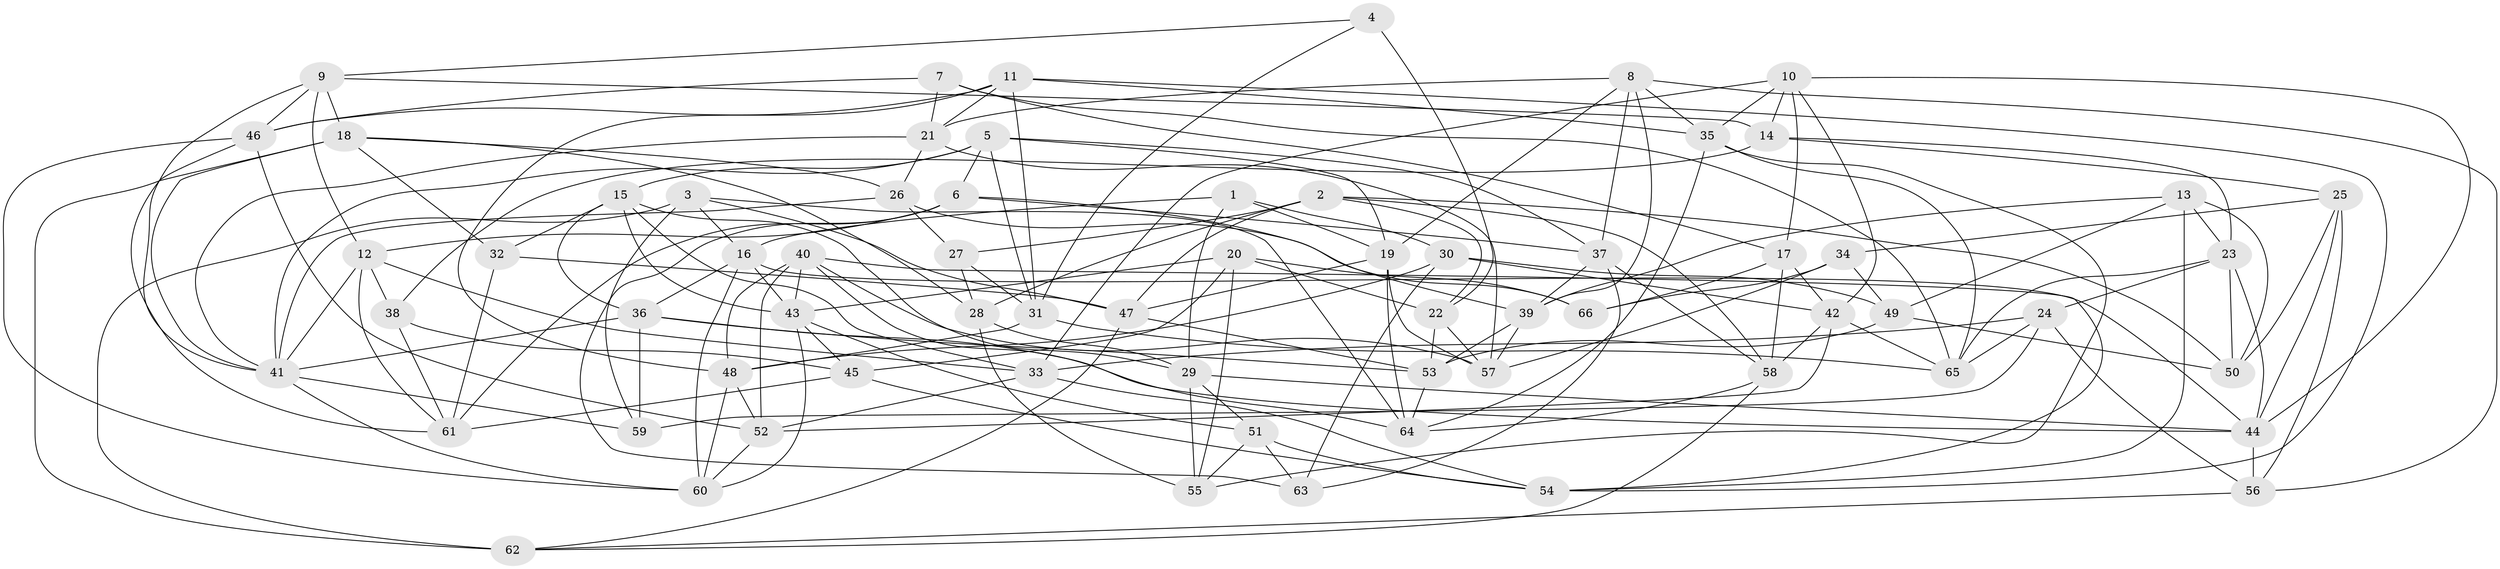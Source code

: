 // original degree distribution, {4: 1.0}
// Generated by graph-tools (version 1.1) at 2025/03/03/09/25 03:03:04]
// undirected, 66 vertices, 181 edges
graph export_dot {
graph [start="1"]
  node [color=gray90,style=filled];
  1;
  2;
  3;
  4;
  5;
  6;
  7;
  8;
  9;
  10;
  11;
  12;
  13;
  14;
  15;
  16;
  17;
  18;
  19;
  20;
  21;
  22;
  23;
  24;
  25;
  26;
  27;
  28;
  29;
  30;
  31;
  32;
  33;
  34;
  35;
  36;
  37;
  38;
  39;
  40;
  41;
  42;
  43;
  44;
  45;
  46;
  47;
  48;
  49;
  50;
  51;
  52;
  53;
  54;
  55;
  56;
  57;
  58;
  59;
  60;
  61;
  62;
  63;
  64;
  65;
  66;
  1 -- 16 [weight=1.0];
  1 -- 19 [weight=1.0];
  1 -- 29 [weight=1.0];
  1 -- 30 [weight=1.0];
  2 -- 22 [weight=1.0];
  2 -- 27 [weight=1.0];
  2 -- 28 [weight=1.0];
  2 -- 47 [weight=1.0];
  2 -- 50 [weight=1.0];
  2 -- 58 [weight=1.0];
  3 -- 16 [weight=1.0];
  3 -- 47 [weight=1.0];
  3 -- 59 [weight=1.0];
  3 -- 62 [weight=2.0];
  3 -- 64 [weight=1.0];
  4 -- 9 [weight=1.0];
  4 -- 22 [weight=2.0];
  4 -- 31 [weight=1.0];
  5 -- 6 [weight=1.0];
  5 -- 15 [weight=1.0];
  5 -- 19 [weight=1.0];
  5 -- 31 [weight=1.0];
  5 -- 37 [weight=1.0];
  5 -- 41 [weight=1.0];
  6 -- 12 [weight=1.0];
  6 -- 37 [weight=1.0];
  6 -- 39 [weight=1.0];
  6 -- 61 [weight=1.0];
  6 -- 63 [weight=1.0];
  7 -- 17 [weight=1.0];
  7 -- 21 [weight=1.0];
  7 -- 46 [weight=1.0];
  7 -- 65 [weight=1.0];
  8 -- 19 [weight=1.0];
  8 -- 21 [weight=1.0];
  8 -- 35 [weight=1.0];
  8 -- 37 [weight=1.0];
  8 -- 39 [weight=1.0];
  8 -- 56 [weight=1.0];
  9 -- 12 [weight=1.0];
  9 -- 14 [weight=1.0];
  9 -- 18 [weight=1.0];
  9 -- 41 [weight=1.0];
  9 -- 46 [weight=1.0];
  10 -- 14 [weight=1.0];
  10 -- 17 [weight=1.0];
  10 -- 33 [weight=1.0];
  10 -- 35 [weight=1.0];
  10 -- 42 [weight=1.0];
  10 -- 44 [weight=1.0];
  11 -- 21 [weight=1.0];
  11 -- 31 [weight=1.0];
  11 -- 35 [weight=1.0];
  11 -- 46 [weight=1.0];
  11 -- 48 [weight=1.0];
  11 -- 54 [weight=1.0];
  12 -- 33 [weight=1.0];
  12 -- 38 [weight=1.0];
  12 -- 41 [weight=1.0];
  12 -- 61 [weight=1.0];
  13 -- 23 [weight=1.0];
  13 -- 39 [weight=1.0];
  13 -- 49 [weight=1.0];
  13 -- 50 [weight=1.0];
  13 -- 54 [weight=2.0];
  14 -- 23 [weight=1.0];
  14 -- 25 [weight=1.0];
  14 -- 38 [weight=2.0];
  15 -- 29 [weight=1.0];
  15 -- 32 [weight=1.0];
  15 -- 33 [weight=1.0];
  15 -- 36 [weight=1.0];
  15 -- 43 [weight=1.0];
  16 -- 36 [weight=1.0];
  16 -- 43 [weight=1.0];
  16 -- 44 [weight=1.0];
  16 -- 60 [weight=1.0];
  17 -- 42 [weight=1.0];
  17 -- 58 [weight=1.0];
  17 -- 66 [weight=2.0];
  18 -- 26 [weight=1.0];
  18 -- 28 [weight=1.0];
  18 -- 32 [weight=1.0];
  18 -- 41 [weight=1.0];
  18 -- 62 [weight=1.0];
  19 -- 47 [weight=1.0];
  19 -- 57 [weight=1.0];
  19 -- 64 [weight=1.0];
  20 -- 22 [weight=1.0];
  20 -- 43 [weight=2.0];
  20 -- 45 [weight=1.0];
  20 -- 55 [weight=1.0];
  20 -- 66 [weight=1.0];
  21 -- 26 [weight=1.0];
  21 -- 41 [weight=1.0];
  21 -- 57 [weight=1.0];
  22 -- 53 [weight=1.0];
  22 -- 57 [weight=1.0];
  23 -- 24 [weight=1.0];
  23 -- 44 [weight=1.0];
  23 -- 50 [weight=1.0];
  23 -- 65 [weight=1.0];
  24 -- 33 [weight=1.0];
  24 -- 56 [weight=1.0];
  24 -- 59 [weight=2.0];
  24 -- 65 [weight=1.0];
  25 -- 34 [weight=1.0];
  25 -- 44 [weight=1.0];
  25 -- 50 [weight=2.0];
  25 -- 56 [weight=1.0];
  26 -- 27 [weight=1.0];
  26 -- 41 [weight=1.0];
  26 -- 66 [weight=2.0];
  27 -- 28 [weight=1.0];
  27 -- 31 [weight=1.0];
  28 -- 29 [weight=1.0];
  28 -- 55 [weight=2.0];
  29 -- 44 [weight=1.0];
  29 -- 51 [weight=1.0];
  29 -- 55 [weight=1.0];
  30 -- 42 [weight=1.0];
  30 -- 48 [weight=1.0];
  30 -- 49 [weight=2.0];
  30 -- 63 [weight=1.0];
  31 -- 48 [weight=1.0];
  31 -- 65 [weight=1.0];
  32 -- 47 [weight=1.0];
  32 -- 61 [weight=1.0];
  33 -- 52 [weight=1.0];
  33 -- 54 [weight=1.0];
  34 -- 49 [weight=1.0];
  34 -- 57 [weight=1.0];
  34 -- 66 [weight=1.0];
  35 -- 55 [weight=1.0];
  35 -- 64 [weight=1.0];
  35 -- 65 [weight=1.0];
  36 -- 41 [weight=1.0];
  36 -- 44 [weight=1.0];
  36 -- 53 [weight=1.0];
  36 -- 59 [weight=1.0];
  37 -- 39 [weight=1.0];
  37 -- 58 [weight=1.0];
  37 -- 63 [weight=1.0];
  38 -- 45 [weight=2.0];
  38 -- 61 [weight=1.0];
  39 -- 53 [weight=1.0];
  39 -- 57 [weight=1.0];
  40 -- 43 [weight=1.0];
  40 -- 48 [weight=1.0];
  40 -- 52 [weight=1.0];
  40 -- 54 [weight=1.0];
  40 -- 57 [weight=1.0];
  40 -- 64 [weight=1.0];
  41 -- 59 [weight=2.0];
  41 -- 60 [weight=1.0];
  42 -- 52 [weight=1.0];
  42 -- 58 [weight=1.0];
  42 -- 65 [weight=1.0];
  43 -- 45 [weight=1.0];
  43 -- 51 [weight=1.0];
  43 -- 60 [weight=1.0];
  44 -- 56 [weight=2.0];
  45 -- 54 [weight=1.0];
  45 -- 61 [weight=1.0];
  46 -- 52 [weight=1.0];
  46 -- 60 [weight=1.0];
  46 -- 61 [weight=1.0];
  47 -- 53 [weight=1.0];
  47 -- 62 [weight=1.0];
  48 -- 52 [weight=1.0];
  48 -- 60 [weight=1.0];
  49 -- 50 [weight=1.0];
  49 -- 53 [weight=1.0];
  51 -- 54 [weight=2.0];
  51 -- 55 [weight=1.0];
  51 -- 63 [weight=1.0];
  52 -- 60 [weight=1.0];
  53 -- 64 [weight=1.0];
  56 -- 62 [weight=1.0];
  58 -- 62 [weight=1.0];
  58 -- 64 [weight=1.0];
}
